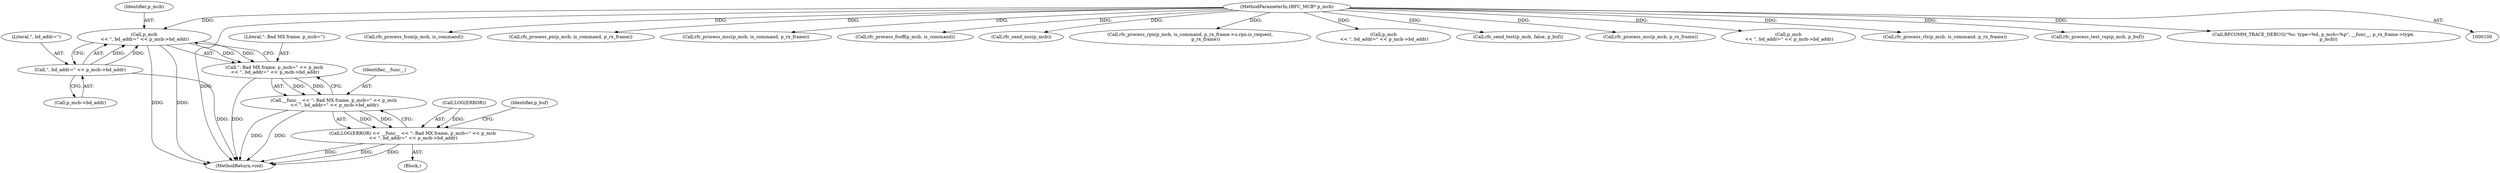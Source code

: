 digraph "0_Android_92a7bf8c44a236607c146240f3c0adc1ae01fedf@pointer" {
"1000275" [label="(Call,p_mcb\n << \", bd_addr=\" << p_mcb->bd_addr)"];
"1000101" [label="(MethodParameterIn,tRFC_MCB* p_mcb)"];
"1000277" [label="(Call,\", bd_addr=\" << p_mcb->bd_addr)"];
"1000273" [label="(Call,\": Bad MX frame, p_mcb=\" << p_mcb\n << \", bd_addr=\" << p_mcb->bd_addr)"];
"1000271" [label="(Call,__func__ << \": Bad MX frame, p_mcb=\" << p_mcb\n << \", bd_addr=\" << p_mcb->bd_addr)"];
"1000268" [label="(Call,LOG(ERROR) << __func__ << \": Bad MX frame, p_mcb=\" << p_mcb\n << \", bd_addr=\" << p_mcb->bd_addr)"];
"1000526" [label="(Call,rfc_process_fcon(p_mcb, is_command))"];
"1000469" [label="(Call,rfc_process_pn(p_mcb, is_command, p_rx_frame))"];
"1000670" [label="(Call,rfc_process_msc(p_mcb, is_command, p_rx_frame))"];
"1000538" [label="(Call,rfc_process_fcoff(p_mcb, is_command))"];
"1000276" [label="(Identifier,p_mcb)"];
"1000271" [label="(Call,__func__ << \": Bad MX frame, p_mcb=\" << p_mcb\n << \", bd_addr=\" << p_mcb->bd_addr)"];
"1001013" [label="(Call,rfc_send_nsc(p_mcb))"];
"1000277" [label="(Call,\", bd_addr=\" << p_mcb->bd_addr)"];
"1000928" [label="(Call,rfc_process_rpn(p_mcb, is_command, p_rx_frame->u.rpn.is_request,\n                      p_rx_frame))"];
"1000310" [label="(Call,p_mcb\n << \", bd_addr=\" << p_mcb->bd_addr)"];
"1000272" [label="(Identifier,__func__)"];
"1000273" [label="(Call,\": Bad MX frame, p_mcb=\" << p_mcb\n << \", bd_addr=\" << p_mcb->bd_addr)"];
"1000274" [label="(Literal,\": Bad MX frame, p_mcb=\")"];
"1000269" [label="(Call,LOG(ERROR))"];
"1000268" [label="(Call,LOG(ERROR) << __func__ << \": Bad MX frame, p_mcb=\" << p_mcb\n << \", bd_addr=\" << p_mcb->bd_addr)"];
"1000275" [label="(Call,p_mcb\n << \", bd_addr=\" << p_mcb->bd_addr)"];
"1000509" [label="(Call,rfc_send_test(p_mcb, false, p_buf))"];
"1000278" [label="(Literal,\", bd_addr=\")"];
"1000101" [label="(MethodParameterIn,tRFC_MCB* p_mcb)"];
"1000279" [label="(Call,p_mcb->bd_addr)"];
"1000725" [label="(Call,rfc_process_nsc(p_mcb, p_rx_frame))"];
"1001015" [label="(MethodReturn,void)"];
"1000283" [label="(Identifier,p_buf)"];
"1000459" [label="(Call,p_mcb\n << \", bd_addr=\" << p_mcb->bd_addr)"];
"1001004" [label="(Call,rfc_process_rls(p_mcb, is_command, p_rx_frame))"];
"1000514" [label="(Call,rfc_process_test_rsp(p_mcb, p_buf))"];
"1000267" [label="(Block,)"];
"1000285" [label="(Call,RFCOMM_TRACE_DEBUG(\"%s: type=%d, p_mcb=%p\", __func__, p_rx_frame->type,\n                     p_mcb))"];
"1000275" -> "1000273"  [label="AST: "];
"1000275" -> "1000277"  [label="CFG: "];
"1000276" -> "1000275"  [label="AST: "];
"1000277" -> "1000275"  [label="AST: "];
"1000273" -> "1000275"  [label="CFG: "];
"1000275" -> "1001015"  [label="DDG: "];
"1000275" -> "1001015"  [label="DDG: "];
"1000275" -> "1000273"  [label="DDG: "];
"1000275" -> "1000273"  [label="DDG: "];
"1000101" -> "1000275"  [label="DDG: "];
"1000277" -> "1000275"  [label="DDG: "];
"1000277" -> "1000275"  [label="DDG: "];
"1000101" -> "1000100"  [label="AST: "];
"1000101" -> "1001015"  [label="DDG: "];
"1000101" -> "1000285"  [label="DDG: "];
"1000101" -> "1000310"  [label="DDG: "];
"1000101" -> "1000459"  [label="DDG: "];
"1000101" -> "1000469"  [label="DDG: "];
"1000101" -> "1000509"  [label="DDG: "];
"1000101" -> "1000514"  [label="DDG: "];
"1000101" -> "1000526"  [label="DDG: "];
"1000101" -> "1000538"  [label="DDG: "];
"1000101" -> "1000670"  [label="DDG: "];
"1000101" -> "1000725"  [label="DDG: "];
"1000101" -> "1000928"  [label="DDG: "];
"1000101" -> "1001004"  [label="DDG: "];
"1000101" -> "1001013"  [label="DDG: "];
"1000277" -> "1000279"  [label="CFG: "];
"1000278" -> "1000277"  [label="AST: "];
"1000279" -> "1000277"  [label="AST: "];
"1000277" -> "1001015"  [label="DDG: "];
"1000273" -> "1000271"  [label="AST: "];
"1000274" -> "1000273"  [label="AST: "];
"1000271" -> "1000273"  [label="CFG: "];
"1000273" -> "1001015"  [label="DDG: "];
"1000273" -> "1000271"  [label="DDG: "];
"1000273" -> "1000271"  [label="DDG: "];
"1000271" -> "1000268"  [label="AST: "];
"1000272" -> "1000271"  [label="AST: "];
"1000268" -> "1000271"  [label="CFG: "];
"1000271" -> "1001015"  [label="DDG: "];
"1000271" -> "1001015"  [label="DDG: "];
"1000271" -> "1000268"  [label="DDG: "];
"1000271" -> "1000268"  [label="DDG: "];
"1000268" -> "1000267"  [label="AST: "];
"1000269" -> "1000268"  [label="AST: "];
"1000283" -> "1000268"  [label="CFG: "];
"1000268" -> "1001015"  [label="DDG: "];
"1000268" -> "1001015"  [label="DDG: "];
"1000268" -> "1001015"  [label="DDG: "];
"1000269" -> "1000268"  [label="DDG: "];
}
